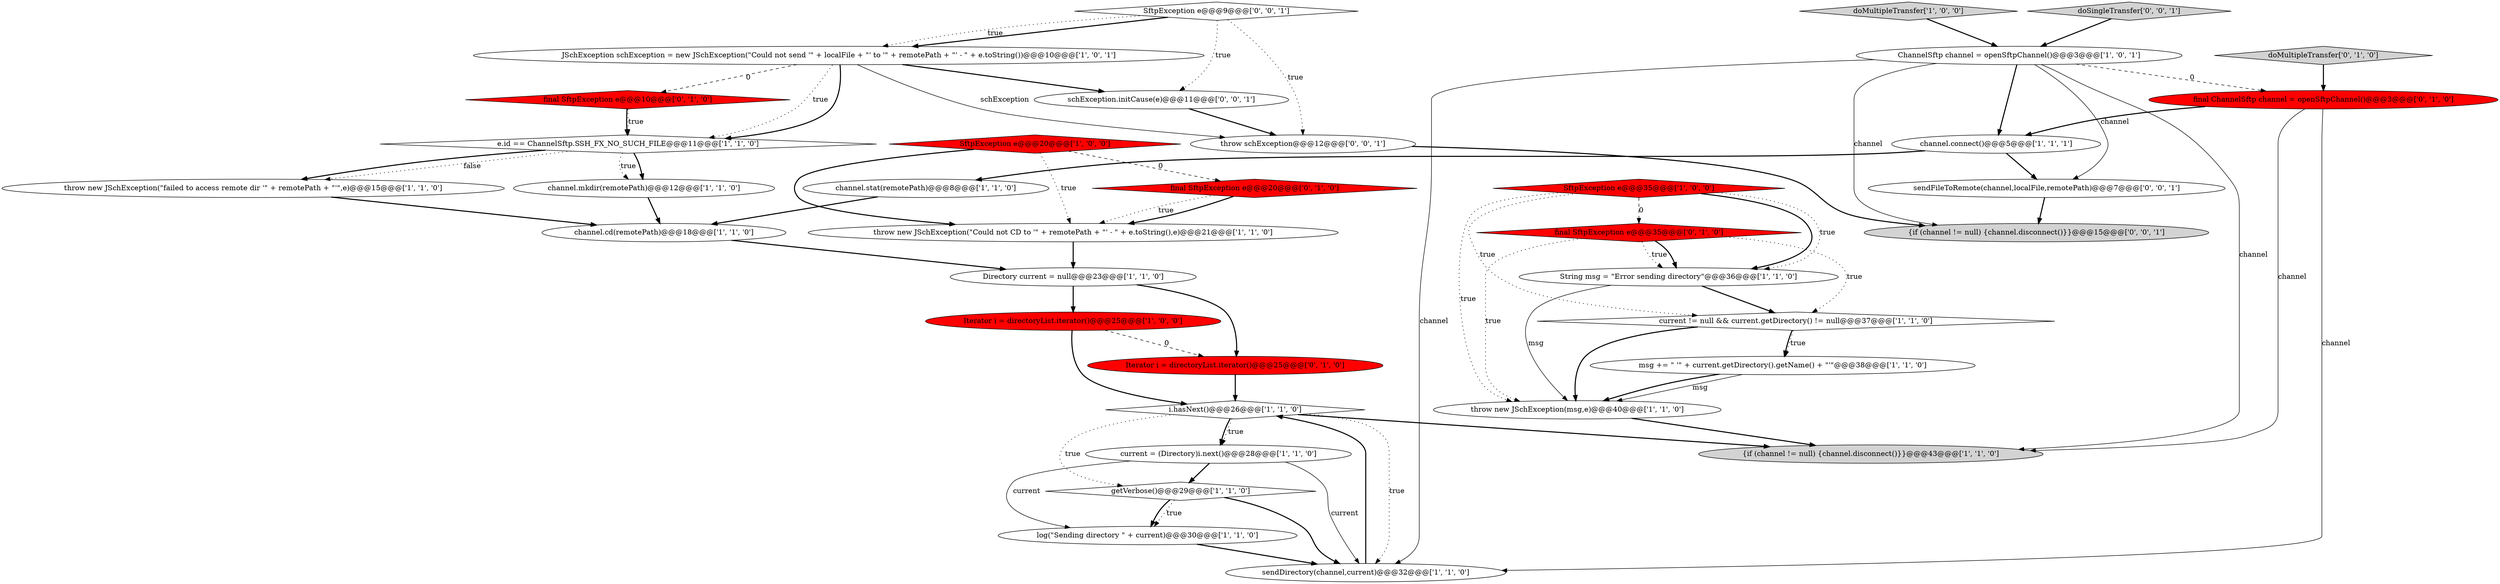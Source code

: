 digraph {
26 [style = filled, label = "Iterator i = directoryList.iterator()@@@25@@@['0', '1', '0']", fillcolor = red, shape = ellipse image = "AAA1AAABBB2BBB"];
10 [style = filled, label = "{if (channel != null) {channel.disconnect()}}@@@43@@@['1', '1', '0']", fillcolor = lightgray, shape = ellipse image = "AAA0AAABBB1BBB"];
0 [style = filled, label = "SftpException e@@@20@@@['1', '0', '0']", fillcolor = red, shape = diamond image = "AAA1AAABBB1BBB"];
31 [style = filled, label = "SftpException e@@@9@@@['0', '0', '1']", fillcolor = white, shape = diamond image = "AAA0AAABBB3BBB"];
34 [style = filled, label = "sendFileToRemote(channel,localFile,remotePath)@@@7@@@['0', '0', '1']", fillcolor = white, shape = ellipse image = "AAA0AAABBB3BBB"];
21 [style = filled, label = "throw new JSchException(msg,e)@@@40@@@['1', '1', '0']", fillcolor = white, shape = ellipse image = "AAA0AAABBB1BBB"];
24 [style = filled, label = "final SftpException e@@@35@@@['0', '1', '0']", fillcolor = red, shape = diamond image = "AAA1AAABBB2BBB"];
15 [style = filled, label = "msg += \" '\" + current.getDirectory().getName() + \"'\"@@@38@@@['1', '1', '0']", fillcolor = white, shape = ellipse image = "AAA0AAABBB1BBB"];
14 [style = filled, label = "throw new JSchException(\"Could not CD to '\" + remotePath + \"' - \" + e.toString(),e)@@@21@@@['1', '1', '0']", fillcolor = white, shape = ellipse image = "AAA0AAABBB1BBB"];
7 [style = filled, label = "throw new JSchException(\"failed to access remote dir '\" + remotePath + \"'\",e)@@@15@@@['1', '1', '0']", fillcolor = white, shape = ellipse image = "AAA0AAABBB1BBB"];
6 [style = filled, label = "e.id == ChannelSftp.SSH_FX_NO_SUCH_FILE@@@11@@@['1', '1', '0']", fillcolor = white, shape = diamond image = "AAA0AAABBB1BBB"];
17 [style = filled, label = "Iterator i = directoryList.iterator()@@@25@@@['1', '0', '0']", fillcolor = red, shape = ellipse image = "AAA1AAABBB1BBB"];
9 [style = filled, label = "channel.connect()@@@5@@@['1', '1', '1']", fillcolor = white, shape = ellipse image = "AAA0AAABBB1BBB"];
13 [style = filled, label = "current != null && current.getDirectory() != null@@@37@@@['1', '1', '0']", fillcolor = white, shape = diamond image = "AAA0AAABBB1BBB"];
18 [style = filled, label = "JSchException schException = new JSchException(\"Could not send '\" + localFile + \"' to '\" + remotePath + \"' - \" + e.toString())@@@10@@@['1', '0', '1']", fillcolor = white, shape = ellipse image = "AAA0AAABBB1BBB"];
11 [style = filled, label = "channel.mkdir(remotePath)@@@12@@@['1', '1', '0']", fillcolor = white, shape = ellipse image = "AAA0AAABBB1BBB"];
16 [style = filled, label = "channel.cd(remotePath)@@@18@@@['1', '1', '0']", fillcolor = white, shape = ellipse image = "AAA0AAABBB1BBB"];
25 [style = filled, label = "final SftpException e@@@10@@@['0', '1', '0']", fillcolor = red, shape = diamond image = "AAA1AAABBB2BBB"];
12 [style = filled, label = "getVerbose()@@@29@@@['1', '1', '0']", fillcolor = white, shape = diamond image = "AAA0AAABBB1BBB"];
32 [style = filled, label = "schException.initCause(e)@@@11@@@['0', '0', '1']", fillcolor = white, shape = ellipse image = "AAA0AAABBB3BBB"];
22 [style = filled, label = "doMultipleTransfer['1', '0', '0']", fillcolor = lightgray, shape = diamond image = "AAA0AAABBB1BBB"];
35 [style = filled, label = "throw schException@@@12@@@['0', '0', '1']", fillcolor = white, shape = ellipse image = "AAA0AAABBB3BBB"];
30 [style = filled, label = "doSingleTransfer['0', '0', '1']", fillcolor = lightgray, shape = diamond image = "AAA0AAABBB3BBB"];
8 [style = filled, label = "i.hasNext()@@@26@@@['1', '1', '0']", fillcolor = white, shape = diamond image = "AAA0AAABBB1BBB"];
27 [style = filled, label = "final ChannelSftp channel = openSftpChannel()@@@3@@@['0', '1', '0']", fillcolor = red, shape = ellipse image = "AAA1AAABBB2BBB"];
33 [style = filled, label = "{if (channel != null) {channel.disconnect()}}@@@15@@@['0', '0', '1']", fillcolor = lightgray, shape = ellipse image = "AAA0AAABBB3BBB"];
23 [style = filled, label = "String msg = \"Error sending directory\"@@@36@@@['1', '1', '0']", fillcolor = white, shape = ellipse image = "AAA0AAABBB1BBB"];
19 [style = filled, label = "ChannelSftp channel = openSftpChannel()@@@3@@@['1', '0', '1']", fillcolor = white, shape = ellipse image = "AAA0AAABBB1BBB"];
20 [style = filled, label = "SftpException e@@@35@@@['1', '0', '0']", fillcolor = red, shape = diamond image = "AAA1AAABBB1BBB"];
29 [style = filled, label = "doMultipleTransfer['0', '1', '0']", fillcolor = lightgray, shape = diamond image = "AAA0AAABBB2BBB"];
3 [style = filled, label = "Directory current = null@@@23@@@['1', '1', '0']", fillcolor = white, shape = ellipse image = "AAA0AAABBB1BBB"];
2 [style = filled, label = "sendDirectory(channel,current)@@@32@@@['1', '1', '0']", fillcolor = white, shape = ellipse image = "AAA0AAABBB1BBB"];
1 [style = filled, label = "log(\"Sending directory \" + current)@@@30@@@['1', '1', '0']", fillcolor = white, shape = ellipse image = "AAA0AAABBB1BBB"];
5 [style = filled, label = "channel.stat(remotePath)@@@8@@@['1', '1', '0']", fillcolor = white, shape = ellipse image = "AAA0AAABBB1BBB"];
28 [style = filled, label = "final SftpException e@@@20@@@['0', '1', '0']", fillcolor = red, shape = diamond image = "AAA1AAABBB2BBB"];
4 [style = filled, label = "current = (Directory)i.next()@@@28@@@['1', '1', '0']", fillcolor = white, shape = ellipse image = "AAA0AAABBB1BBB"];
11->16 [style = bold, label=""];
16->3 [style = bold, label=""];
14->3 [style = bold, label=""];
17->8 [style = bold, label=""];
8->10 [style = bold, label=""];
21->10 [style = bold, label=""];
32->35 [style = bold, label=""];
4->1 [style = solid, label="current"];
4->2 [style = solid, label="current"];
19->33 [style = solid, label="channel"];
19->27 [style = dashed, label="0"];
19->10 [style = solid, label="channel"];
22->19 [style = bold, label=""];
15->21 [style = solid, label="msg"];
31->35 [style = dotted, label="true"];
27->2 [style = solid, label="channel"];
15->21 [style = bold, label=""];
8->2 [style = dotted, label="true"];
27->9 [style = bold, label=""];
34->33 [style = bold, label=""];
35->33 [style = bold, label=""];
28->14 [style = dotted, label="true"];
3->26 [style = bold, label=""];
12->1 [style = dotted, label="true"];
31->18 [style = bold, label=""];
26->8 [style = bold, label=""];
19->2 [style = solid, label="channel"];
6->7 [style = dotted, label="false"];
20->21 [style = dotted, label="true"];
25->6 [style = bold, label=""];
0->28 [style = dashed, label="0"];
12->1 [style = bold, label=""];
31->18 [style = dotted, label="true"];
8->4 [style = dotted, label="true"];
28->14 [style = bold, label=""];
31->32 [style = dotted, label="true"];
18->6 [style = dotted, label="true"];
5->16 [style = bold, label=""];
29->27 [style = bold, label=""];
30->19 [style = bold, label=""];
12->2 [style = bold, label=""];
0->14 [style = bold, label=""];
8->12 [style = dotted, label="true"];
20->23 [style = bold, label=""];
24->23 [style = dotted, label="true"];
27->10 [style = solid, label="channel"];
19->9 [style = bold, label=""];
18->6 [style = bold, label=""];
23->13 [style = bold, label=""];
19->34 [style = solid, label="channel"];
20->24 [style = dashed, label="0"];
6->11 [style = bold, label=""];
7->16 [style = bold, label=""];
20->23 [style = dotted, label="true"];
18->32 [style = bold, label=""];
25->6 [style = dotted, label="true"];
9->5 [style = bold, label=""];
4->12 [style = bold, label=""];
3->17 [style = bold, label=""];
17->26 [style = dashed, label="0"];
0->14 [style = dotted, label="true"];
20->13 [style = dotted, label="true"];
1->2 [style = bold, label=""];
13->15 [style = dotted, label="true"];
13->15 [style = bold, label=""];
8->4 [style = bold, label=""];
6->11 [style = dotted, label="true"];
6->7 [style = bold, label=""];
13->21 [style = bold, label=""];
24->21 [style = dotted, label="true"];
18->35 [style = solid, label="schException"];
24->13 [style = dotted, label="true"];
23->21 [style = solid, label="msg"];
18->25 [style = dashed, label="0"];
2->8 [style = bold, label=""];
24->23 [style = bold, label=""];
9->34 [style = bold, label=""];
}
